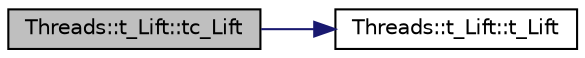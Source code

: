 digraph "Threads::t_Lift::tc_Lift"
{
 // LATEX_PDF_SIZE
  edge [fontname="Helvetica",fontsize="10",labelfontname="Helvetica",labelfontsize="10"];
  node [fontname="Helvetica",fontsize="10",shape=record];
  rankdir="LR";
  Node1 [label="Threads::t_Lift::tc_Lift",height=0.2,width=0.4,color="black", fillcolor="grey75", style="filled", fontcolor="black",tooltip=" "];
  Node1 -> Node2 [color="midnightblue",fontsize="10",style="solid",fontname="Helvetica"];
  Node2 [label="Threads::t_Lift::t_Lift",height=0.2,width=0.4,color="black", fillcolor="white", style="filled",URL="$class_threads_1_1t___lift.html#a8f3c947ece4d292effb863020e23c835",tooltip=" "];
}
